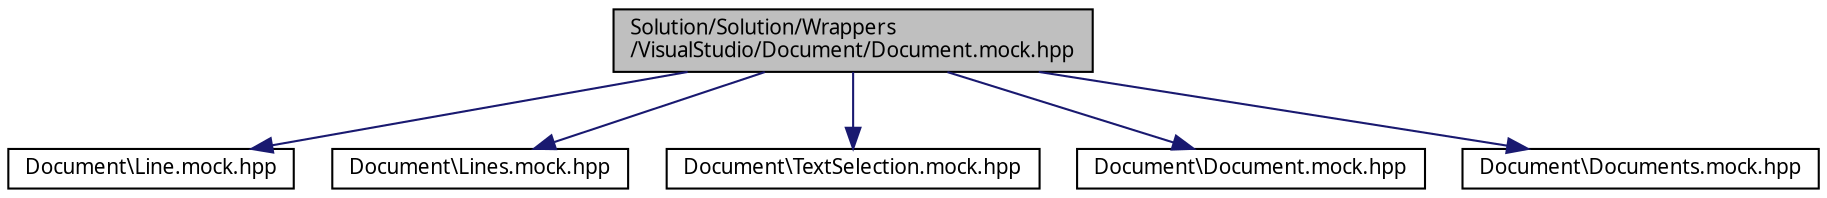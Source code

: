 digraph "Solution/Solution/Wrappers/VisualStudio/Document/Document.mock.hpp"
{
 // INTERACTIVE_SVG=YES
  edge [fontname="Verdana",fontsize="10",labelfontname="Verdana",labelfontsize="10"];
  node [fontname="Verdana",fontsize="10",shape=record];
  Node1 [label="Solution/Solution/Wrappers\l/VisualStudio/Document/Document.mock.hpp",height=0.2,width=0.4,color="black", fillcolor="grey75", style="filled", fontcolor="black"];
  Node1 -> Node2 [color="midnightblue",fontsize="10",style="solid",fontname="Verdana"];
  Node2 [label="Document\\Line.mock.hpp",height=0.2,width=0.4,color="black", fillcolor="white", style="filled",URL="$_line_8mock_8hpp_source.html"];
  Node1 -> Node3 [color="midnightblue",fontsize="10",style="solid",fontname="Verdana"];
  Node3 [label="Document\\Lines.mock.hpp",height=0.2,width=0.4,color="black", fillcolor="white", style="filled",URL="$_lines_8mock_8hpp_source.html"];
  Node1 -> Node4 [color="midnightblue",fontsize="10",style="solid",fontname="Verdana"];
  Node4 [label="Document\\TextSelection.mock.hpp",height=0.2,width=0.4,color="black", fillcolor="white", style="filled",URL="$_text_selection_8mock_8hpp_source.html"];
  Node1 -> Node5 [color="midnightblue",fontsize="10",style="solid",fontname="Verdana"];
  Node5 [label="Document\\Document.mock.hpp",height=0.2,width=0.4,color="black", fillcolor="white", style="filled",URL="$_document_2_document_8mock_8hpp_source.html"];
  Node1 -> Node6 [color="midnightblue",fontsize="10",style="solid",fontname="Verdana"];
  Node6 [label="Document\\Documents.mock.hpp",height=0.2,width=0.4,color="black", fillcolor="white", style="filled",URL="$_documents_8mock_8hpp_source.html"];
}
